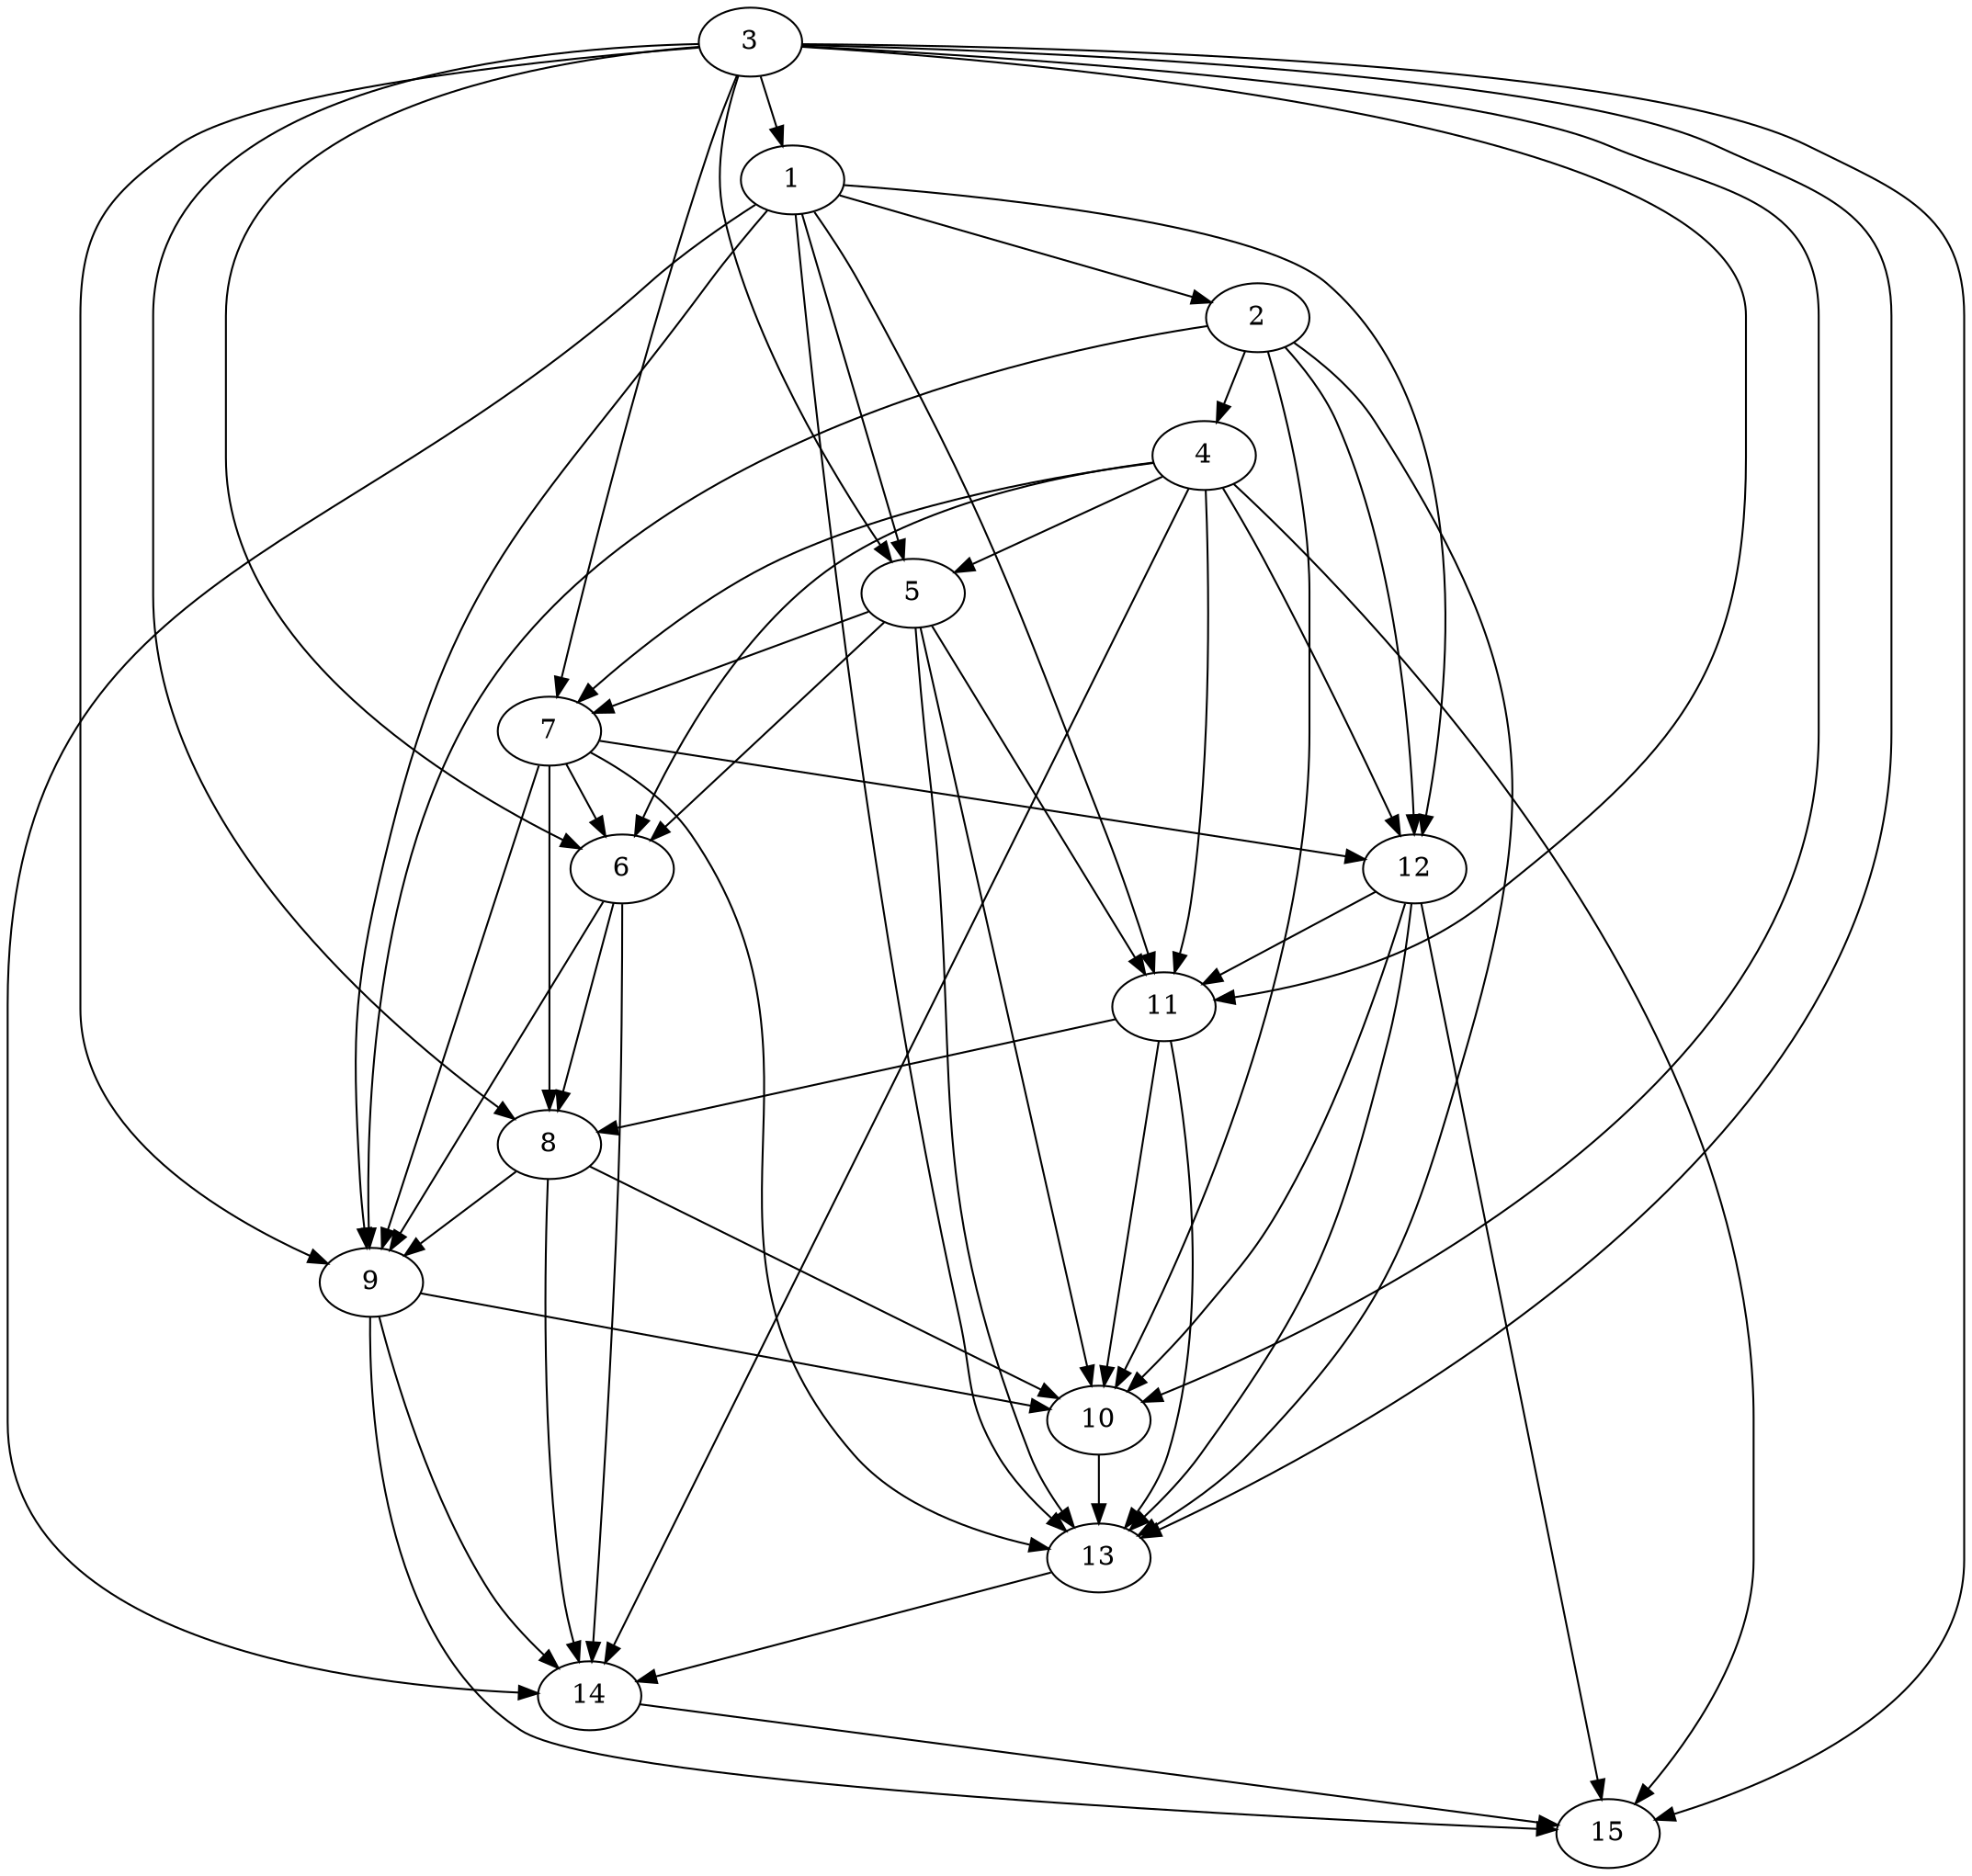digraph "src/../output/lab2/matrix-1/graph.gv" {
	1
	2
	3
	4
	5
	6
	7
	8
	9
	10
	11
	12
	13
	14
	15
	1 -> 2
	1 -> 5
	1 -> 9
	1 -> 11
	1 -> 12
	1 -> 13
	1 -> 14
	2 -> 4
	2 -> 9
	2 -> 10
	2 -> 12
	2 -> 13
	3 -> 1
	3 -> 5
	3 -> 6
	3 -> 7
	3 -> 8
	3 -> 9
	3 -> 10
	3 -> 11
	3 -> 13
	3 -> 15
	4 -> 5
	4 -> 6
	4 -> 7
	4 -> 11
	4 -> 12
	4 -> 14
	4 -> 15
	5 -> 6
	5 -> 7
	5 -> 10
	5 -> 11
	5 -> 13
	6 -> 8
	6 -> 9
	6 -> 14
	7 -> 6
	7 -> 8
	7 -> 9
	7 -> 12
	7 -> 13
	8 -> 9
	8 -> 10
	8 -> 14
	9 -> 10
	9 -> 14
	9 -> 15
	10 -> 13
	11 -> 8
	11 -> 10
	11 -> 13
	12 -> 10
	12 -> 11
	12 -> 13
	12 -> 15
	13 -> 14
	14 -> 15
}
